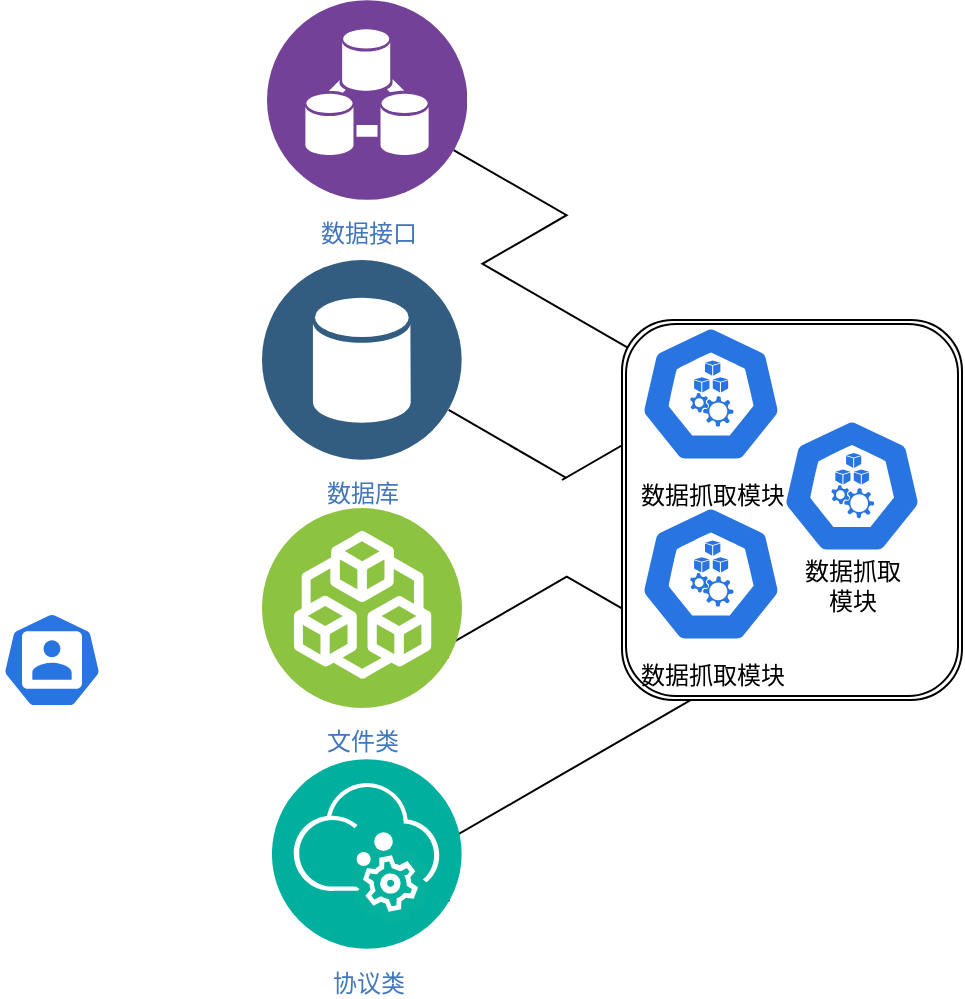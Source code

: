 <mxfile version="20.1.1" type="github">
  <diagram id="zyM_5AJdQ0o9vrPpIEbl" name="Page-1">
    <mxGraphModel dx="946" dy="534" grid="1" gridSize="10" guides="1" tooltips="1" connect="1" arrows="1" fold="1" page="1" pageScale="1" pageWidth="827" pageHeight="1169" math="0" shadow="0">
      <root>
        <mxCell id="0" />
        <mxCell id="1" parent="0" />
        <mxCell id="QR0lw6LLtP8c5NyAksus-22" style="edgeStyle=isometricEdgeStyle;rounded=0;orthogonalLoop=1;jettySize=auto;html=1;entryX=0.296;entryY=0.399;entryDx=0;entryDy=0;entryPerimeter=0;elbow=vertical;" edge="1" parent="1" source="QR0lw6LLtP8c5NyAksus-1" target="QR0lw6LLtP8c5NyAksus-13">
          <mxGeometry relative="1" as="geometry" />
        </mxCell>
        <mxCell id="QR0lw6LLtP8c5NyAksus-1" value="数据接口" style="aspect=fixed;perimeter=ellipsePerimeter;html=1;align=center;shadow=0;dashed=0;fontColor=#4277BB;labelBackgroundColor=#ffffff;fontSize=12;spacingTop=3;image;image=img/lib/ibm/analytics/data_integration.svg;" vertex="1" parent="1">
          <mxGeometry x="162.5" y="110" width="100" height="100" as="geometry" />
        </mxCell>
        <mxCell id="QR0lw6LLtP8c5NyAksus-23" style="edgeStyle=isometricEdgeStyle;rounded=0;orthogonalLoop=1;jettySize=auto;html=1;elbow=vertical;" edge="1" parent="1" source="QR0lw6LLtP8c5NyAksus-2" target="QR0lw6LLtP8c5NyAksus-16">
          <mxGeometry relative="1" as="geometry">
            <Array as="points">
              <mxPoint x="310" y="350" />
            </Array>
          </mxGeometry>
        </mxCell>
        <mxCell id="QR0lw6LLtP8c5NyAksus-2" value="数据库" style="aspect=fixed;perimeter=ellipsePerimeter;html=1;align=center;shadow=0;dashed=0;fontColor=#4277BB;labelBackgroundColor=#ffffff;fontSize=12;spacingTop=3;image;image=img/lib/ibm/data/data_services.svg;" vertex="1" parent="1">
          <mxGeometry x="160" y="240" width="100" height="100" as="geometry" />
        </mxCell>
        <mxCell id="QR0lw6LLtP8c5NyAksus-27" style="edgeStyle=isometricEdgeStyle;rounded=0;orthogonalLoop=1;jettySize=auto;html=1;entryX=0.376;entryY=0.997;entryDx=0;entryDy=0;entryPerimeter=0;elbow=vertical;" edge="1" parent="1" source="QR0lw6LLtP8c5NyAksus-5" target="QR0lw6LLtP8c5NyAksus-16">
          <mxGeometry relative="1" as="geometry" />
        </mxCell>
        <mxCell id="QR0lw6LLtP8c5NyAksus-5" value="协议类" style="aspect=fixed;perimeter=ellipsePerimeter;html=1;align=center;shadow=0;dashed=0;fontColor=#4277BB;labelBackgroundColor=#ffffff;fontSize=12;spacingTop=3;image;image=img/lib/ibm/management/data_services.svg;" vertex="1" parent="1">
          <mxGeometry x="165" y="489.5" width="95" height="95" as="geometry" />
        </mxCell>
        <mxCell id="QR0lw6LLtP8c5NyAksus-24" style="edgeStyle=isometricEdgeStyle;rounded=0;orthogonalLoop=1;jettySize=auto;html=1;entryX=0.014;entryY=0.811;entryDx=0;entryDy=0;entryPerimeter=0;elbow=vertical;" edge="1" parent="1" source="QR0lw6LLtP8c5NyAksus-6" target="QR0lw6LLtP8c5NyAksus-7">
          <mxGeometry relative="1" as="geometry" />
        </mxCell>
        <mxCell id="QR0lw6LLtP8c5NyAksus-6" value="文件类&lt;br&gt;" style="aspect=fixed;perimeter=ellipsePerimeter;html=1;align=center;shadow=0;dashed=0;fontColor=#4277BB;labelBackgroundColor=#ffffff;fontSize=12;spacingTop=3;image;image=img/lib/ibm/blockchain/existing_enterprise_systems.svg;" vertex="1" parent="1">
          <mxGeometry x="160" y="364" width="100" height="100" as="geometry" />
        </mxCell>
        <mxCell id="QR0lw6LLtP8c5NyAksus-8" value="" style="sketch=0;html=1;dashed=0;whitespace=wrap;fillColor=#2875E2;strokeColor=#ffffff;points=[[0.005,0.63,0],[0.1,0.2,0],[0.9,0.2,0],[0.5,0,0],[0.995,0.63,0],[0.72,0.99,0],[0.5,1,0],[0.28,0.99,0]];shape=mxgraph.kubernetes.icon;prIcon=user" vertex="1" parent="1">
          <mxGeometry x="30" y="416" width="50" height="48" as="geometry" />
        </mxCell>
        <mxCell id="QR0lw6LLtP8c5NyAksus-16" value="" style="shape=ext;double=1;rounded=1;whiteSpace=wrap;html=1;glass=0;gradientColor=none;sketch=0;shadow=0;" vertex="1" parent="1">
          <mxGeometry x="340" y="270" width="170" height="190" as="geometry" />
        </mxCell>
        <mxCell id="QR0lw6LLtP8c5NyAksus-7" value="&lt;br&gt;&lt;br&gt;&lt;br&gt;&lt;br&gt;&lt;br&gt;&lt;br&gt;&lt;br&gt;数据抓取模块" style="sketch=0;html=1;dashed=0;whitespace=wrap;fillColor=#2875E2;strokeColor=#ffffff;points=[[0.005,0.63,0],[0.1,0.2,0],[0.9,0.2,0],[0.5,0,0],[0.995,0.63,0],[0.72,0.99,0],[0.5,1,0],[0.28,0.99,0]];shape=mxgraph.kubernetes.icon;prIcon=node" vertex="1" parent="1">
          <mxGeometry x="349" y="360" width="71" height="74" as="geometry" />
        </mxCell>
        <mxCell id="QR0lw6LLtP8c5NyAksus-13" value="&lt;br&gt;&lt;br&gt;&lt;br&gt;&lt;br&gt;&lt;br&gt;&lt;br&gt;&lt;br&gt;数据抓取模块" style="sketch=0;html=1;dashed=0;whitespace=wrap;fillColor=#2875E2;strokeColor=#ffffff;points=[[0.005,0.63,0],[0.1,0.2,0],[0.9,0.2,0],[0.5,0,0],[0.995,0.63,0],[0.72,0.99,0],[0.5,1,0],[0.28,0.99,0]];shape=mxgraph.kubernetes.icon;prIcon=node" vertex="1" parent="1">
          <mxGeometry x="349" y="270" width="71" height="74" as="geometry" />
        </mxCell>
        <mxCell id="QR0lw6LLtP8c5NyAksus-14" value="&lt;br&gt;&lt;br&gt;&lt;br&gt;&lt;br&gt;&lt;br&gt;&lt;br&gt;&lt;br&gt;数据抓取&lt;br&gt;模块" style="sketch=0;html=1;dashed=0;whitespace=wrap;fillColor=#2875E2;strokeColor=#ffffff;points=[[0.005,0.63,0],[0.1,0.2,0],[0.9,0.2,0],[0.5,0,0],[0.995,0.63,0],[0.72,0.99,0],[0.5,1,0],[0.28,0.99,0]];shape=mxgraph.kubernetes.icon;prIcon=node" vertex="1" parent="1">
          <mxGeometry x="420" y="316" width="70" height="74" as="geometry" />
        </mxCell>
      </root>
    </mxGraphModel>
  </diagram>
</mxfile>
